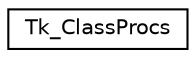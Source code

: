 digraph "Graphical Class Hierarchy"
{
  edge [fontname="Helvetica",fontsize="10",labelfontname="Helvetica",labelfontsize="10"];
  node [fontname="Helvetica",fontsize="10",shape=record];
  rankdir="LR";
  Node1 [label="Tk_ClassProcs",height=0.2,width=0.4,color="black", fillcolor="white", style="filled",URL="$struct_tk___class_procs.html"];
}
